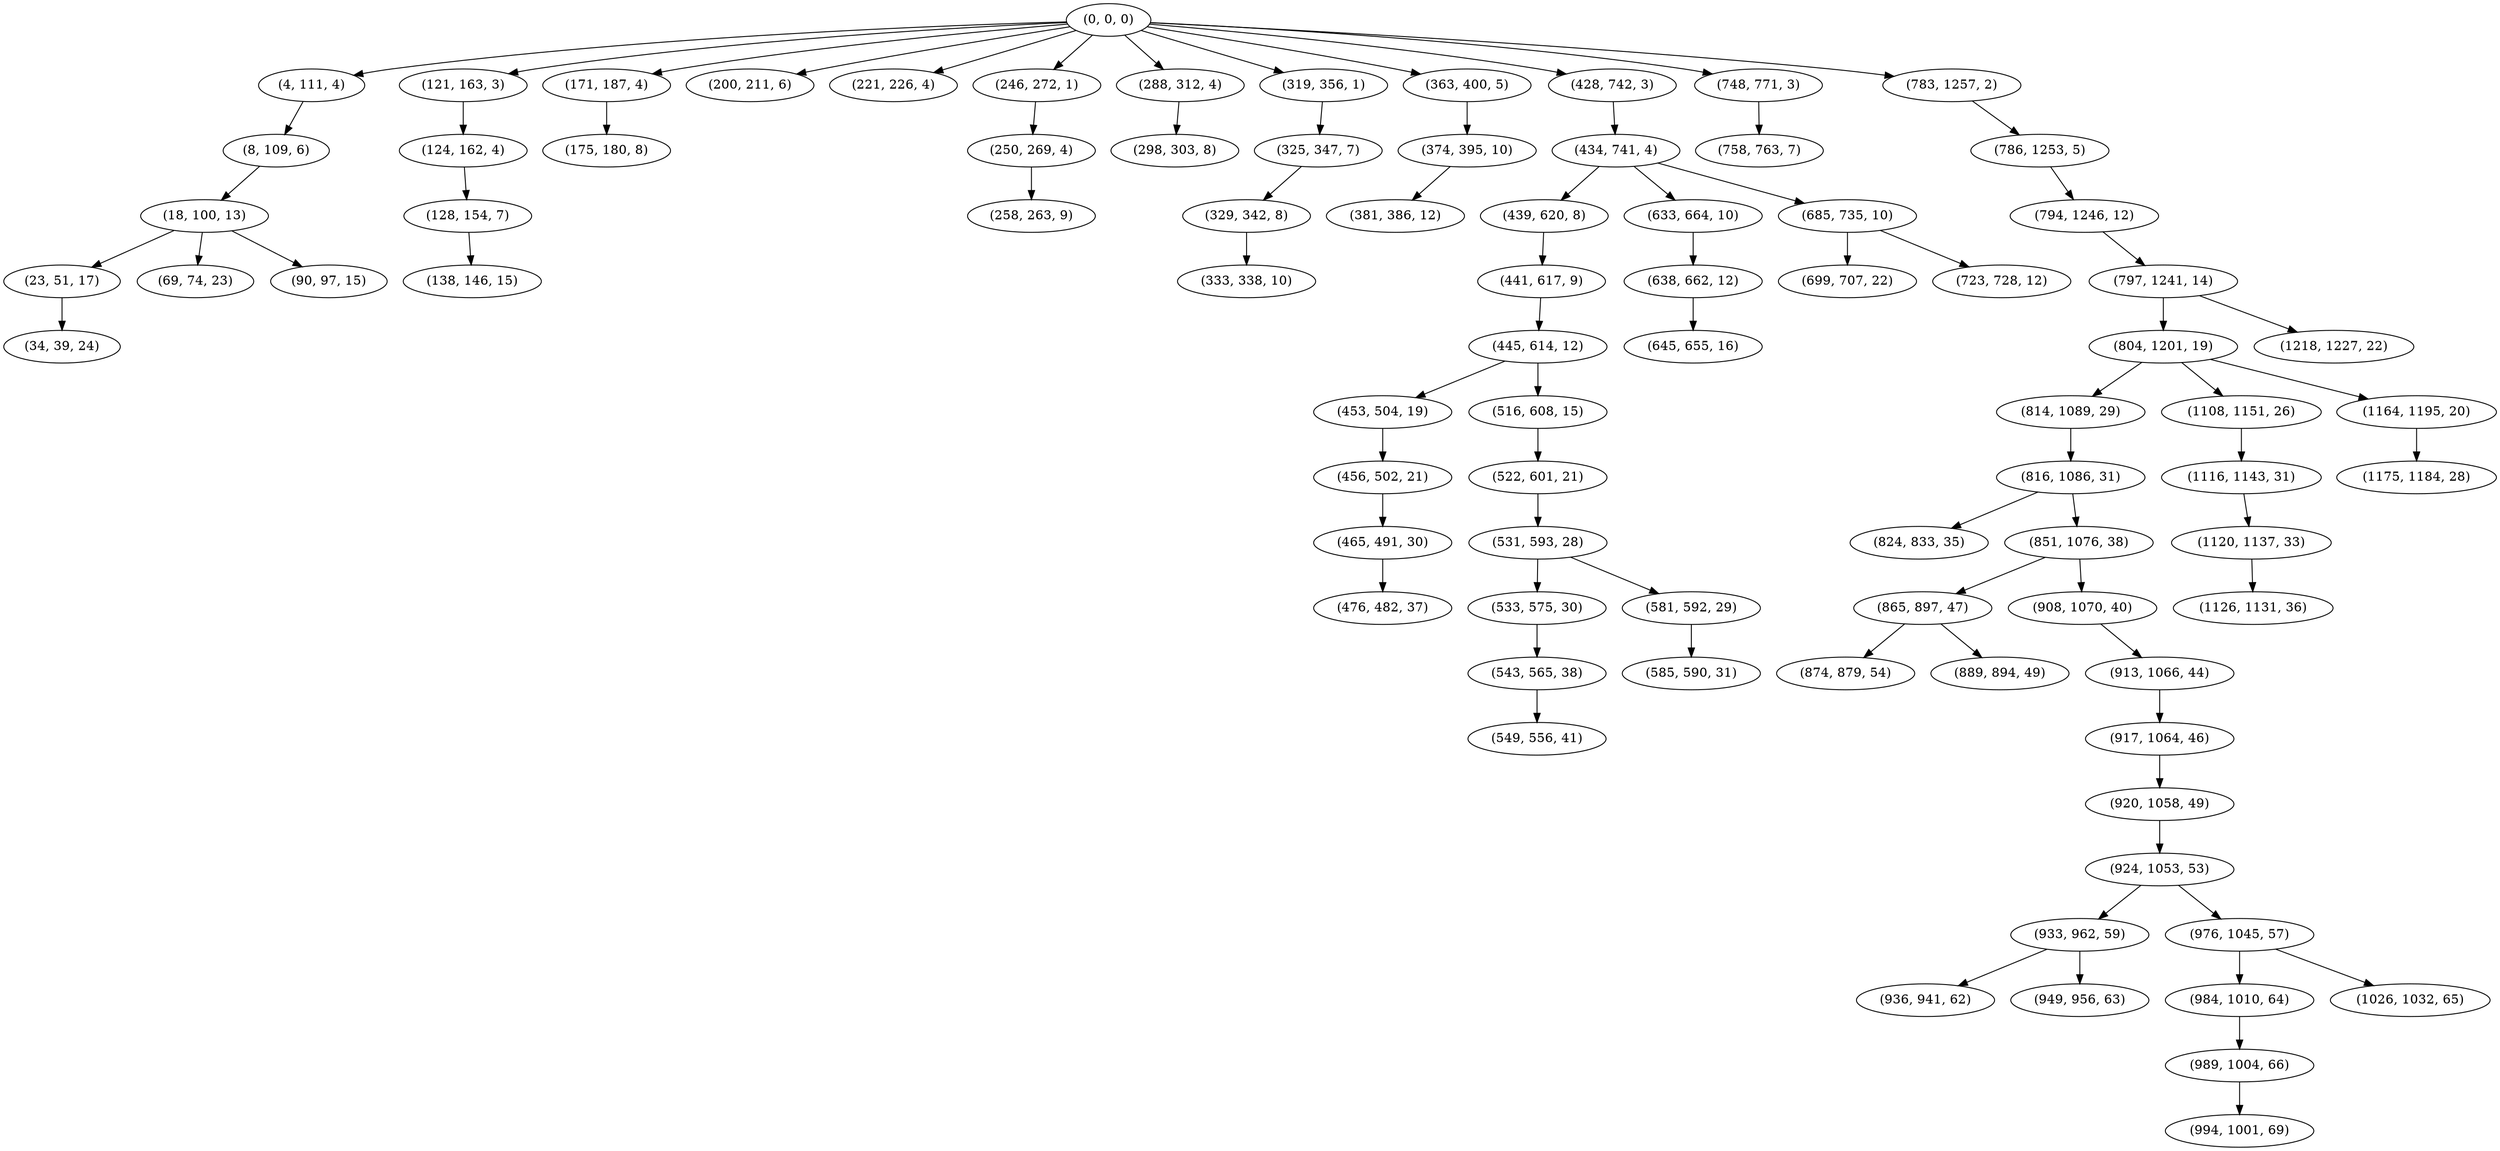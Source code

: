 digraph tree {
    "(0, 0, 0)";
    "(4, 111, 4)";
    "(8, 109, 6)";
    "(18, 100, 13)";
    "(23, 51, 17)";
    "(34, 39, 24)";
    "(69, 74, 23)";
    "(90, 97, 15)";
    "(121, 163, 3)";
    "(124, 162, 4)";
    "(128, 154, 7)";
    "(138, 146, 15)";
    "(171, 187, 4)";
    "(175, 180, 8)";
    "(200, 211, 6)";
    "(221, 226, 4)";
    "(246, 272, 1)";
    "(250, 269, 4)";
    "(258, 263, 9)";
    "(288, 312, 4)";
    "(298, 303, 8)";
    "(319, 356, 1)";
    "(325, 347, 7)";
    "(329, 342, 8)";
    "(333, 338, 10)";
    "(363, 400, 5)";
    "(374, 395, 10)";
    "(381, 386, 12)";
    "(428, 742, 3)";
    "(434, 741, 4)";
    "(439, 620, 8)";
    "(441, 617, 9)";
    "(445, 614, 12)";
    "(453, 504, 19)";
    "(456, 502, 21)";
    "(465, 491, 30)";
    "(476, 482, 37)";
    "(516, 608, 15)";
    "(522, 601, 21)";
    "(531, 593, 28)";
    "(533, 575, 30)";
    "(543, 565, 38)";
    "(549, 556, 41)";
    "(581, 592, 29)";
    "(585, 590, 31)";
    "(633, 664, 10)";
    "(638, 662, 12)";
    "(645, 655, 16)";
    "(685, 735, 10)";
    "(699, 707, 22)";
    "(723, 728, 12)";
    "(748, 771, 3)";
    "(758, 763, 7)";
    "(783, 1257, 2)";
    "(786, 1253, 5)";
    "(794, 1246, 12)";
    "(797, 1241, 14)";
    "(804, 1201, 19)";
    "(814, 1089, 29)";
    "(816, 1086, 31)";
    "(824, 833, 35)";
    "(851, 1076, 38)";
    "(865, 897, 47)";
    "(874, 879, 54)";
    "(889, 894, 49)";
    "(908, 1070, 40)";
    "(913, 1066, 44)";
    "(917, 1064, 46)";
    "(920, 1058, 49)";
    "(924, 1053, 53)";
    "(933, 962, 59)";
    "(936, 941, 62)";
    "(949, 956, 63)";
    "(976, 1045, 57)";
    "(984, 1010, 64)";
    "(989, 1004, 66)";
    "(994, 1001, 69)";
    "(1026, 1032, 65)";
    "(1108, 1151, 26)";
    "(1116, 1143, 31)";
    "(1120, 1137, 33)";
    "(1126, 1131, 36)";
    "(1164, 1195, 20)";
    "(1175, 1184, 28)";
    "(1218, 1227, 22)";
    "(0, 0, 0)" -> "(4, 111, 4)";
    "(0, 0, 0)" -> "(121, 163, 3)";
    "(0, 0, 0)" -> "(171, 187, 4)";
    "(0, 0, 0)" -> "(200, 211, 6)";
    "(0, 0, 0)" -> "(221, 226, 4)";
    "(0, 0, 0)" -> "(246, 272, 1)";
    "(0, 0, 0)" -> "(288, 312, 4)";
    "(0, 0, 0)" -> "(319, 356, 1)";
    "(0, 0, 0)" -> "(363, 400, 5)";
    "(0, 0, 0)" -> "(428, 742, 3)";
    "(0, 0, 0)" -> "(748, 771, 3)";
    "(0, 0, 0)" -> "(783, 1257, 2)";
    "(4, 111, 4)" -> "(8, 109, 6)";
    "(8, 109, 6)" -> "(18, 100, 13)";
    "(18, 100, 13)" -> "(23, 51, 17)";
    "(18, 100, 13)" -> "(69, 74, 23)";
    "(18, 100, 13)" -> "(90, 97, 15)";
    "(23, 51, 17)" -> "(34, 39, 24)";
    "(121, 163, 3)" -> "(124, 162, 4)";
    "(124, 162, 4)" -> "(128, 154, 7)";
    "(128, 154, 7)" -> "(138, 146, 15)";
    "(171, 187, 4)" -> "(175, 180, 8)";
    "(246, 272, 1)" -> "(250, 269, 4)";
    "(250, 269, 4)" -> "(258, 263, 9)";
    "(288, 312, 4)" -> "(298, 303, 8)";
    "(319, 356, 1)" -> "(325, 347, 7)";
    "(325, 347, 7)" -> "(329, 342, 8)";
    "(329, 342, 8)" -> "(333, 338, 10)";
    "(363, 400, 5)" -> "(374, 395, 10)";
    "(374, 395, 10)" -> "(381, 386, 12)";
    "(428, 742, 3)" -> "(434, 741, 4)";
    "(434, 741, 4)" -> "(439, 620, 8)";
    "(434, 741, 4)" -> "(633, 664, 10)";
    "(434, 741, 4)" -> "(685, 735, 10)";
    "(439, 620, 8)" -> "(441, 617, 9)";
    "(441, 617, 9)" -> "(445, 614, 12)";
    "(445, 614, 12)" -> "(453, 504, 19)";
    "(445, 614, 12)" -> "(516, 608, 15)";
    "(453, 504, 19)" -> "(456, 502, 21)";
    "(456, 502, 21)" -> "(465, 491, 30)";
    "(465, 491, 30)" -> "(476, 482, 37)";
    "(516, 608, 15)" -> "(522, 601, 21)";
    "(522, 601, 21)" -> "(531, 593, 28)";
    "(531, 593, 28)" -> "(533, 575, 30)";
    "(531, 593, 28)" -> "(581, 592, 29)";
    "(533, 575, 30)" -> "(543, 565, 38)";
    "(543, 565, 38)" -> "(549, 556, 41)";
    "(581, 592, 29)" -> "(585, 590, 31)";
    "(633, 664, 10)" -> "(638, 662, 12)";
    "(638, 662, 12)" -> "(645, 655, 16)";
    "(685, 735, 10)" -> "(699, 707, 22)";
    "(685, 735, 10)" -> "(723, 728, 12)";
    "(748, 771, 3)" -> "(758, 763, 7)";
    "(783, 1257, 2)" -> "(786, 1253, 5)";
    "(786, 1253, 5)" -> "(794, 1246, 12)";
    "(794, 1246, 12)" -> "(797, 1241, 14)";
    "(797, 1241, 14)" -> "(804, 1201, 19)";
    "(797, 1241, 14)" -> "(1218, 1227, 22)";
    "(804, 1201, 19)" -> "(814, 1089, 29)";
    "(804, 1201, 19)" -> "(1108, 1151, 26)";
    "(804, 1201, 19)" -> "(1164, 1195, 20)";
    "(814, 1089, 29)" -> "(816, 1086, 31)";
    "(816, 1086, 31)" -> "(824, 833, 35)";
    "(816, 1086, 31)" -> "(851, 1076, 38)";
    "(851, 1076, 38)" -> "(865, 897, 47)";
    "(851, 1076, 38)" -> "(908, 1070, 40)";
    "(865, 897, 47)" -> "(874, 879, 54)";
    "(865, 897, 47)" -> "(889, 894, 49)";
    "(908, 1070, 40)" -> "(913, 1066, 44)";
    "(913, 1066, 44)" -> "(917, 1064, 46)";
    "(917, 1064, 46)" -> "(920, 1058, 49)";
    "(920, 1058, 49)" -> "(924, 1053, 53)";
    "(924, 1053, 53)" -> "(933, 962, 59)";
    "(924, 1053, 53)" -> "(976, 1045, 57)";
    "(933, 962, 59)" -> "(936, 941, 62)";
    "(933, 962, 59)" -> "(949, 956, 63)";
    "(976, 1045, 57)" -> "(984, 1010, 64)";
    "(976, 1045, 57)" -> "(1026, 1032, 65)";
    "(984, 1010, 64)" -> "(989, 1004, 66)";
    "(989, 1004, 66)" -> "(994, 1001, 69)";
    "(1108, 1151, 26)" -> "(1116, 1143, 31)";
    "(1116, 1143, 31)" -> "(1120, 1137, 33)";
    "(1120, 1137, 33)" -> "(1126, 1131, 36)";
    "(1164, 1195, 20)" -> "(1175, 1184, 28)";
}
